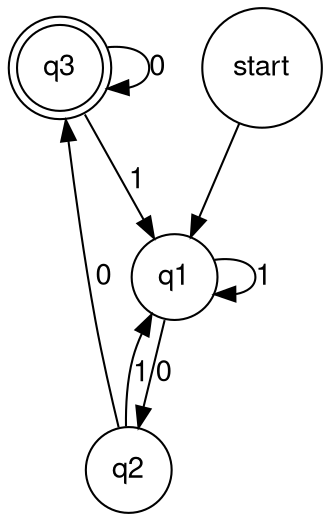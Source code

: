 graph robotFramework {
    fontname = "Helvetica,Arial,sans-serif";
    node [fontname = "Helvetica,Arial,sans-serif";];
    edge [fontname = "Helvetica,Ariasans-serif";];
    node [shape = circle;];
    q3 [peripheries = 2;];
    
    start -- q1 [dir = forward;];
    q1 -- q2 [label = "0"; dir = forward;];
    q1 -- q1 [label = "1"; dir = forward;];
    q2 -- q1 [label = "1"; dir = forward;];
    q2 -- q3 [label = "0"; dir = forward;];
    q3 -- q1 [label = "1"; dir = forward;];
    q3 -- q3 [label = "0"; dir = forward;];
    
    
    
    
    fontsize = 20;
}